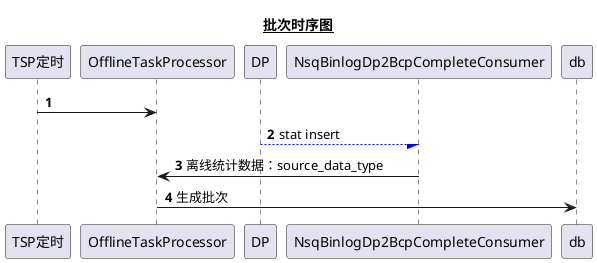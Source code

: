@startuml

'蓝色虚线表示消息
'灰色虚线表示返回
'红色实线表示内部调用
'红色虚线表示外部调用

title __批次时序图__
autonumber

TSP定时 -> OfflineTaskProcessor:

DP-[#blue]-/NsqBinlogDp2BcpCompleteConsumer: stat insert

NsqBinlogDp2BcpCompleteConsumer  -> OfflineTaskProcessor: 离线统计数据：source_data_type

OfflineTaskProcessor -> db : 生成批次




@enduml